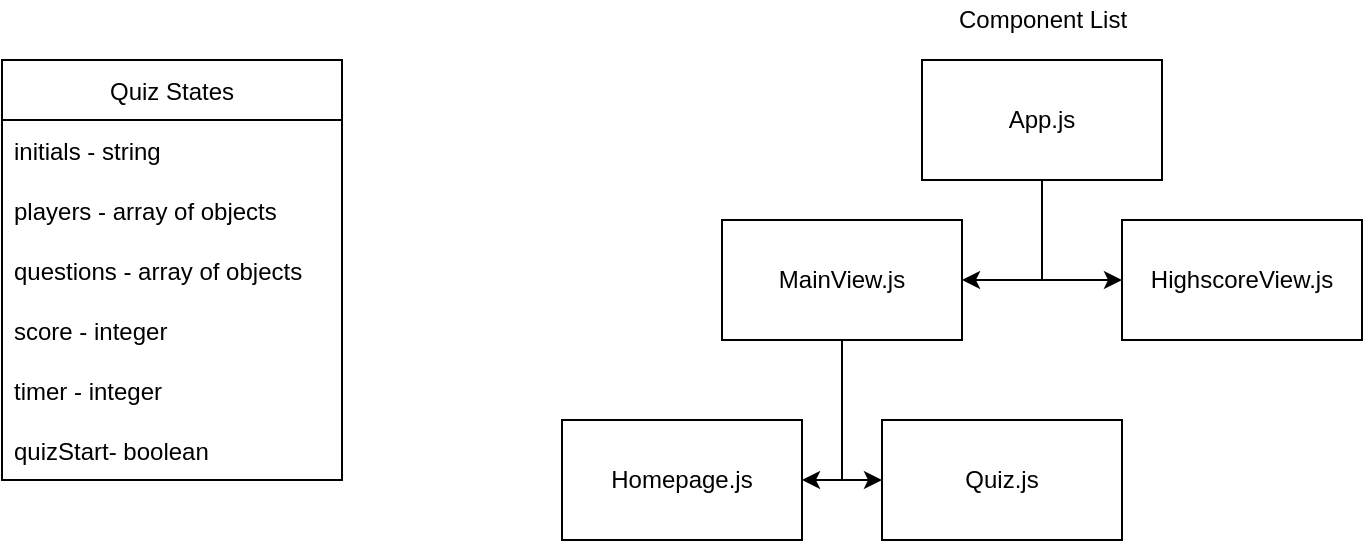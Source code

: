 <mxfile version="17.4.1" type="github" pages="3">
  <diagram id="Ps3tq3tIgRGYSCBPlIF2" name="Page-1">
    <mxGraphModel dx="1278" dy="547" grid="1" gridSize="10" guides="1" tooltips="1" connect="1" arrows="1" fold="1" page="1" pageScale="1" pageWidth="850" pageHeight="1100" math="0" shadow="0">
      <root>
        <mxCell id="0" />
        <mxCell id="1" parent="0" />
        <mxCell id="mA9CRIy4zPAxYZw8Z5ou-5" value="Quiz States" style="swimlane;fontStyle=0;childLayout=stackLayout;horizontal=1;startSize=30;horizontalStack=0;resizeParent=1;resizeParentMax=0;resizeLast=0;collapsible=1;marginBottom=0;" parent="1" vertex="1">
          <mxGeometry x="40" y="40" width="170" height="210" as="geometry" />
        </mxCell>
        <mxCell id="mA9CRIy4zPAxYZw8Z5ou-7" value="initials - string" style="text;strokeColor=none;fillColor=none;align=left;verticalAlign=middle;spacingLeft=4;spacingRight=4;overflow=hidden;points=[[0,0.5],[1,0.5]];portConstraint=eastwest;rotatable=0;" parent="mA9CRIy4zPAxYZw8Z5ou-5" vertex="1">
          <mxGeometry y="30" width="170" height="30" as="geometry" />
        </mxCell>
        <mxCell id="mA9CRIy4zPAxYZw8Z5ou-11" value="players - array of objects" style="text;strokeColor=none;fillColor=none;align=left;verticalAlign=middle;spacingLeft=4;spacingRight=4;overflow=hidden;points=[[0,0.5],[1,0.5]];portConstraint=eastwest;rotatable=0;" parent="mA9CRIy4zPAxYZw8Z5ou-5" vertex="1">
          <mxGeometry y="60" width="170" height="30" as="geometry" />
        </mxCell>
        <mxCell id="mA9CRIy4zPAxYZw8Z5ou-12" value="questions - array of objects" style="text;strokeColor=none;fillColor=none;align=left;verticalAlign=middle;spacingLeft=4;spacingRight=4;overflow=hidden;points=[[0,0.5],[1,0.5]];portConstraint=eastwest;rotatable=0;" parent="mA9CRIy4zPAxYZw8Z5ou-5" vertex="1">
          <mxGeometry y="90" width="170" height="30" as="geometry" />
        </mxCell>
        <mxCell id="mA9CRIy4zPAxYZw8Z5ou-13" value="score - integer" style="text;strokeColor=none;fillColor=none;align=left;verticalAlign=middle;spacingLeft=4;spacingRight=4;overflow=hidden;points=[[0,0.5],[1,0.5]];portConstraint=eastwest;rotatable=0;" parent="mA9CRIy4zPAxYZw8Z5ou-5" vertex="1">
          <mxGeometry y="120" width="170" height="30" as="geometry" />
        </mxCell>
        <mxCell id="D5NZxDxFGOF6Xl7ngLOL-12" value="timer - integer" style="text;strokeColor=none;fillColor=none;align=left;verticalAlign=middle;spacingLeft=4;spacingRight=4;overflow=hidden;points=[[0,0.5],[1,0.5]];portConstraint=eastwest;rotatable=0;" parent="mA9CRIy4zPAxYZw8Z5ou-5" vertex="1">
          <mxGeometry y="150" width="170" height="30" as="geometry" />
        </mxCell>
        <mxCell id="mA9CRIy4zPAxYZw8Z5ou-14" value="quizStart- boolean" style="text;strokeColor=none;fillColor=none;align=left;verticalAlign=middle;spacingLeft=4;spacingRight=4;overflow=hidden;points=[[0,0.5],[1,0.5]];portConstraint=eastwest;rotatable=0;" parent="mA9CRIy4zPAxYZw8Z5ou-5" vertex="1">
          <mxGeometry y="180" width="170" height="30" as="geometry" />
        </mxCell>
        <mxCell id="D5NZxDxFGOF6Xl7ngLOL-6" style="edgeStyle=orthogonalEdgeStyle;rounded=0;orthogonalLoop=1;jettySize=auto;html=1;exitX=0.5;exitY=1;exitDx=0;exitDy=0;entryX=1;entryY=0.5;entryDx=0;entryDy=0;" parent="1" source="D5NZxDxFGOF6Xl7ngLOL-1" target="D5NZxDxFGOF6Xl7ngLOL-2" edge="1">
          <mxGeometry relative="1" as="geometry" />
        </mxCell>
        <mxCell id="D5NZxDxFGOF6Xl7ngLOL-7" style="edgeStyle=orthogonalEdgeStyle;rounded=0;orthogonalLoop=1;jettySize=auto;html=1;exitX=0.5;exitY=1;exitDx=0;exitDy=0;entryX=0;entryY=0.5;entryDx=0;entryDy=0;" parent="1" source="D5NZxDxFGOF6Xl7ngLOL-1" target="D5NZxDxFGOF6Xl7ngLOL-3" edge="1">
          <mxGeometry relative="1" as="geometry" />
        </mxCell>
        <mxCell id="D5NZxDxFGOF6Xl7ngLOL-1" value="App.js" style="rounded=0;whiteSpace=wrap;html=1;" parent="1" vertex="1">
          <mxGeometry x="500" y="40" width="120" height="60" as="geometry" />
        </mxCell>
        <mxCell id="D5NZxDxFGOF6Xl7ngLOL-8" style="edgeStyle=orthogonalEdgeStyle;rounded=0;orthogonalLoop=1;jettySize=auto;html=1;exitX=0.5;exitY=1;exitDx=0;exitDy=0;entryX=1;entryY=0.5;entryDx=0;entryDy=0;" parent="1" source="D5NZxDxFGOF6Xl7ngLOL-2" target="D5NZxDxFGOF6Xl7ngLOL-4" edge="1">
          <mxGeometry relative="1" as="geometry" />
        </mxCell>
        <mxCell id="D5NZxDxFGOF6Xl7ngLOL-9" style="edgeStyle=orthogonalEdgeStyle;rounded=0;orthogonalLoop=1;jettySize=auto;html=1;exitX=0.5;exitY=1;exitDx=0;exitDy=0;entryX=0;entryY=0.5;entryDx=0;entryDy=0;" parent="1" source="D5NZxDxFGOF6Xl7ngLOL-2" target="D5NZxDxFGOF6Xl7ngLOL-5" edge="1">
          <mxGeometry relative="1" as="geometry" />
        </mxCell>
        <mxCell id="D5NZxDxFGOF6Xl7ngLOL-2" value="MainView.js" style="rounded=0;whiteSpace=wrap;html=1;" parent="1" vertex="1">
          <mxGeometry x="400" y="120" width="120" height="60" as="geometry" />
        </mxCell>
        <mxCell id="D5NZxDxFGOF6Xl7ngLOL-3" value="HighscoreView.js" style="rounded=0;whiteSpace=wrap;html=1;" parent="1" vertex="1">
          <mxGeometry x="600" y="120" width="120" height="60" as="geometry" />
        </mxCell>
        <mxCell id="D5NZxDxFGOF6Xl7ngLOL-4" value="Homepage.js" style="rounded=0;whiteSpace=wrap;html=1;" parent="1" vertex="1">
          <mxGeometry x="320" y="220" width="120" height="60" as="geometry" />
        </mxCell>
        <mxCell id="D5NZxDxFGOF6Xl7ngLOL-5" value="Quiz.js" style="rounded=0;whiteSpace=wrap;html=1;" parent="1" vertex="1">
          <mxGeometry x="480" y="220" width="120" height="60" as="geometry" />
        </mxCell>
        <mxCell id="D5NZxDxFGOF6Xl7ngLOL-10" value="Component List" style="text;html=1;align=center;verticalAlign=middle;resizable=0;points=[];autosize=1;strokeColor=none;fillColor=none;" parent="1" vertex="1">
          <mxGeometry x="510" y="10" width="100" height="20" as="geometry" />
        </mxCell>
      </root>
    </mxGraphModel>
  </diagram>
  <diagram id="X07JbIi_EYDoqhOqBPT3" name="Logic">
    <mxGraphModel dx="1422" dy="882" grid="1" gridSize="10" guides="1" tooltips="1" connect="1" arrows="1" fold="1" page="1" pageScale="1" pageWidth="850" pageHeight="1100" math="0" shadow="0">
      <root>
        <mxCell id="0" />
        <mxCell id="1" parent="0" />
        <mxCell id="FbQy3OXHXuqWPngcf7AT-6" style="edgeStyle=orthogonalEdgeStyle;rounded=0;orthogonalLoop=1;jettySize=auto;html=1;exitX=0.5;exitY=1;exitDx=0;exitDy=0;entryX=0.5;entryY=0;entryDx=0;entryDy=0;" edge="1" parent="1" source="FbQy3OXHXuqWPngcf7AT-4" target="FbQy3OXHXuqWPngcf7AT-5">
          <mxGeometry relative="1" as="geometry" />
        </mxCell>
        <mxCell id="FbQy3OXHXuqWPngcf7AT-4" value="Main.js" style="ellipse;whiteSpace=wrap;html=1;" vertex="1" parent="1">
          <mxGeometry x="110" y="40" width="120" height="80" as="geometry" />
        </mxCell>
        <mxCell id="FbQy3OXHXuqWPngcf7AT-9" style="edgeStyle=orthogonalEdgeStyle;rounded=0;orthogonalLoop=1;jettySize=auto;html=1;exitX=0.5;exitY=1;exitDx=0;exitDy=0;entryX=1;entryY=0.5;entryDx=0;entryDy=0;" edge="1" parent="1" source="FbQy3OXHXuqWPngcf7AT-5" target="FbQy3OXHXuqWPngcf7AT-7">
          <mxGeometry relative="1" as="geometry" />
        </mxCell>
        <mxCell id="FbQy3OXHXuqWPngcf7AT-10" style="edgeStyle=orthogonalEdgeStyle;rounded=0;orthogonalLoop=1;jettySize=auto;html=1;exitX=0.5;exitY=1;exitDx=0;exitDy=0;entryX=0;entryY=0.5;entryDx=0;entryDy=0;" edge="1" parent="1" source="FbQy3OXHXuqWPngcf7AT-5" target="FbQy3OXHXuqWPngcf7AT-8">
          <mxGeometry relative="1" as="geometry" />
        </mxCell>
        <mxCell id="FbQy3OXHXuqWPngcf7AT-5" value="quizStart?" style="shape=parallelogram;perimeter=parallelogramPerimeter;whiteSpace=wrap;html=1;fixedSize=1;" vertex="1" parent="1">
          <mxGeometry x="110" y="140" width="120" height="60" as="geometry" />
        </mxCell>
        <mxCell id="zcNcEUFTHm9cvG8WcRFR-1" style="edgeStyle=orthogonalEdgeStyle;rounded=0;orthogonalLoop=1;jettySize=auto;html=1;exitX=0.5;exitY=1;exitDx=0;exitDy=0;entryX=0.5;entryY=0;entryDx=0;entryDy=0;" edge="1" parent="1" source="FbQy3OXHXuqWPngcf7AT-7" target="S-hsjs4qsV7bBLHkBmbc-2">
          <mxGeometry relative="1" as="geometry">
            <mxPoint x="90" y="360" as="targetPoint" />
          </mxGeometry>
        </mxCell>
        <mxCell id="FbQy3OXHXuqWPngcf7AT-7" value="Yes" style="rhombus;whiteSpace=wrap;html=1;" vertex="1" parent="1">
          <mxGeometry x="50" y="250" width="80" height="80" as="geometry" />
        </mxCell>
        <mxCell id="zcNcEUFTHm9cvG8WcRFR-3" style="edgeStyle=orthogonalEdgeStyle;rounded=0;orthogonalLoop=1;jettySize=auto;html=1;exitX=0.5;exitY=1;exitDx=0;exitDy=0;entryX=0.5;entryY=0;entryDx=0;entryDy=0;" edge="1" parent="1" source="FbQy3OXHXuqWPngcf7AT-8" target="S-hsjs4qsV7bBLHkBmbc-3">
          <mxGeometry relative="1" as="geometry">
            <mxPoint x="250" y="360" as="targetPoint" />
          </mxGeometry>
        </mxCell>
        <mxCell id="FbQy3OXHXuqWPngcf7AT-8" value="No" style="rhombus;whiteSpace=wrap;html=1;" vertex="1" parent="1">
          <mxGeometry x="210" y="250" width="80" height="80" as="geometry" />
        </mxCell>
        <mxCell id="S-hsjs4qsV7bBLHkBmbc-2" value="&lt;span&gt;Display Quiz.js&lt;/span&gt;" style="ellipse;whiteSpace=wrap;html=1;" vertex="1" parent="1">
          <mxGeometry x="30" y="380" width="120" height="80" as="geometry" />
        </mxCell>
        <mxCell id="S-hsjs4qsV7bBLHkBmbc-3" value="&lt;span&gt;Show Homepage.js&lt;/span&gt;" style="ellipse;whiteSpace=wrap;html=1;" vertex="1" parent="1">
          <mxGeometry x="190" y="380" width="120" height="80" as="geometry" />
        </mxCell>
        <mxCell id="S-hsjs4qsV7bBLHkBmbc-7" style="edgeStyle=orthogonalEdgeStyle;rounded=0;orthogonalLoop=1;jettySize=auto;html=1;exitX=0.5;exitY=1;exitDx=0;exitDy=0;entryX=1;entryY=0.5;entryDx=0;entryDy=0;" edge="1" parent="1" source="S-hsjs4qsV7bBLHkBmbc-4" target="S-hsjs4qsV7bBLHkBmbc-5">
          <mxGeometry relative="1" as="geometry" />
        </mxCell>
        <mxCell id="S-hsjs4qsV7bBLHkBmbc-8" style="edgeStyle=orthogonalEdgeStyle;rounded=0;orthogonalLoop=1;jettySize=auto;html=1;exitX=0.5;exitY=1;exitDx=0;exitDy=0;entryX=0;entryY=0.5;entryDx=0;entryDy=0;" edge="1" parent="1" source="S-hsjs4qsV7bBLHkBmbc-4" target="S-hsjs4qsV7bBLHkBmbc-6">
          <mxGeometry relative="1" as="geometry" />
        </mxCell>
        <mxCell id="S-hsjs4qsV7bBLHkBmbc-4" value="Buttons" style="ellipse;whiteSpace=wrap;html=1;" vertex="1" parent="1">
          <mxGeometry x="520" y="40" width="120" height="80" as="geometry" />
        </mxCell>
        <mxCell id="S-hsjs4qsV7bBLHkBmbc-10" style="edgeStyle=orthogonalEdgeStyle;rounded=0;orthogonalLoop=1;jettySize=auto;html=1;exitX=0.5;exitY=1;exitDx=0;exitDy=0;entryX=0.5;entryY=0;entryDx=0;entryDy=0;" edge="1" parent="1" source="S-hsjs4qsV7bBLHkBmbc-5" target="S-hsjs4qsV7bBLHkBmbc-9">
          <mxGeometry relative="1" as="geometry" />
        </mxCell>
        <mxCell id="S-hsjs4qsV7bBLHkBmbc-5" value="Start button" style="rounded=0;whiteSpace=wrap;html=1;" vertex="1" parent="1">
          <mxGeometry x="440" y="160" width="120" height="60" as="geometry" />
        </mxCell>
        <mxCell id="S-hsjs4qsV7bBLHkBmbc-14" style="edgeStyle=orthogonalEdgeStyle;rounded=0;orthogonalLoop=1;jettySize=auto;html=1;exitX=0.5;exitY=1;exitDx=0;exitDy=0;entryX=0.5;entryY=0;entryDx=0;entryDy=0;" edge="1" parent="1" source="S-hsjs4qsV7bBLHkBmbc-6" target="S-hsjs4qsV7bBLHkBmbc-13">
          <mxGeometry relative="1" as="geometry" />
        </mxCell>
        <mxCell id="S-hsjs4qsV7bBLHkBmbc-6" value="Highscore button" style="rounded=0;whiteSpace=wrap;html=1;" vertex="1" parent="1">
          <mxGeometry x="600" y="160" width="120" height="60" as="geometry" />
        </mxCell>
        <mxCell id="S-hsjs4qsV7bBLHkBmbc-12" style="edgeStyle=orthogonalEdgeStyle;rounded=0;orthogonalLoop=1;jettySize=auto;html=1;exitX=0.5;exitY=1;exitDx=0;exitDy=0;entryX=0.5;entryY=0;entryDx=0;entryDy=0;" edge="1" parent="1" source="S-hsjs4qsV7bBLHkBmbc-9" target="S-hsjs4qsV7bBLHkBmbc-11">
          <mxGeometry relative="1" as="geometry" />
        </mxCell>
        <mxCell id="S-hsjs4qsV7bBLHkBmbc-9" value="Click start" style="shape=parallelogram;perimeter=parallelogramPerimeter;whiteSpace=wrap;html=1;fixedSize=1;" vertex="1" parent="1">
          <mxGeometry x="440" y="250" width="120" height="60" as="geometry" />
        </mxCell>
        <mxCell id="5V4dlAd74O5wEWOTwZHI-4" value="" style="edgeStyle=orthogonalEdgeStyle;rounded=0;orthogonalLoop=1;jettySize=auto;html=1;" edge="1" parent="1" source="S-hsjs4qsV7bBLHkBmbc-11" target="5V4dlAd74O5wEWOTwZHI-3">
          <mxGeometry relative="1" as="geometry" />
        </mxCell>
        <mxCell id="S-hsjs4qsV7bBLHkBmbc-11" value="quizStart = true;" style="shape=parallelogram;perimeter=parallelogramPerimeter;whiteSpace=wrap;html=1;fixedSize=1;" vertex="1" parent="1">
          <mxGeometry x="440" y="340" width="120" height="60" as="geometry" />
        </mxCell>
        <mxCell id="S-hsjs4qsV7bBLHkBmbc-16" style="edgeStyle=orthogonalEdgeStyle;rounded=0;orthogonalLoop=1;jettySize=auto;html=1;exitX=0.5;exitY=1;exitDx=0;exitDy=0;entryX=0.5;entryY=0;entryDx=0;entryDy=0;" edge="1" parent="1" source="S-hsjs4qsV7bBLHkBmbc-13" target="5V4dlAd74O5wEWOTwZHI-1">
          <mxGeometry relative="1" as="geometry">
            <mxPoint x="660" y="340" as="targetPoint" />
          </mxGeometry>
        </mxCell>
        <mxCell id="S-hsjs4qsV7bBLHkBmbc-13" value="Click highscore" style="shape=parallelogram;perimeter=parallelogramPerimeter;whiteSpace=wrap;html=1;fixedSize=1;" vertex="1" parent="1">
          <mxGeometry x="600" y="250" width="120" height="60" as="geometry" />
        </mxCell>
        <mxCell id="5V4dlAd74O5wEWOTwZHI-1" value="&lt;span&gt;Display HighscoreView component&lt;/span&gt;" style="ellipse;whiteSpace=wrap;html=1;" vertex="1" parent="1">
          <mxGeometry x="600" y="330" width="120" height="80" as="geometry" />
        </mxCell>
        <mxCell id="5V4dlAd74O5wEWOTwZHI-3" value="&lt;span&gt;Display Quiz component&lt;/span&gt;" style="ellipse;whiteSpace=wrap;html=1;" vertex="1" parent="1">
          <mxGeometry x="440" y="440" width="120" height="80" as="geometry" />
        </mxCell>
        <mxCell id="5V4dlAd74O5wEWOTwZHI-7" value="" style="edgeStyle=orthogonalEdgeStyle;rounded=0;orthogonalLoop=1;jettySize=auto;html=1;exitX=0.5;exitY=1;exitDx=0;exitDy=0;" edge="1" parent="1" source="5V4dlAd74O5wEWOTwZHI-5" target="5V4dlAd74O5wEWOTwZHI-6">
          <mxGeometry relative="1" as="geometry">
            <Array as="points">
              <mxPoint x="130" y="810" />
              <mxPoint x="410" y="810" />
            </Array>
          </mxGeometry>
        </mxCell>
        <mxCell id="5V4dlAd74O5wEWOTwZHI-12" style="edgeStyle=orthogonalEdgeStyle;rounded=0;orthogonalLoop=1;jettySize=auto;html=1;exitX=0.5;exitY=1;exitDx=0;exitDy=0;entryX=0.5;entryY=0;entryDx=0;entryDy=0;" edge="1" parent="1" source="5V4dlAd74O5wEWOTwZHI-5" target="5V4dlAd74O5wEWOTwZHI-10">
          <mxGeometry relative="1" as="geometry" />
        </mxCell>
        <mxCell id="5V4dlAd74O5wEWOTwZHI-14" style="edgeStyle=orthogonalEdgeStyle;rounded=0;orthogonalLoop=1;jettySize=auto;html=1;exitX=0.5;exitY=1;exitDx=0;exitDy=0;startArrow=none;" edge="1" parent="1" source="5V4dlAd74O5wEWOTwZHI-33" target="5V4dlAd74O5wEWOTwZHI-13">
          <mxGeometry relative="1" as="geometry">
            <Array as="points">
              <mxPoint x="130" y="810" />
              <mxPoint x="270" y="810" />
            </Array>
          </mxGeometry>
        </mxCell>
        <mxCell id="5V4dlAd74O5wEWOTwZHI-5" value="Quiz.js" style="ellipse;whiteSpace=wrap;html=1;" vertex="1" parent="1">
          <mxGeometry x="70" y="510" width="120" height="80" as="geometry" />
        </mxCell>
        <mxCell id="5V4dlAd74O5wEWOTwZHI-9" value="" style="edgeStyle=orthogonalEdgeStyle;rounded=0;orthogonalLoop=1;jettySize=auto;html=1;" edge="1" parent="1" source="5V4dlAd74O5wEWOTwZHI-6" target="5V4dlAd74O5wEWOTwZHI-8">
          <mxGeometry relative="1" as="geometry" />
        </mxCell>
        <mxCell id="5V4dlAd74O5wEWOTwZHI-6" value="Display Question" style="rounded=0;whiteSpace=wrap;html=1;direction=west;" vertex="1" parent="1">
          <mxGeometry x="350" y="860" width="120" height="60" as="geometry" />
        </mxCell>
        <mxCell id="5V4dlAd74O5wEWOTwZHI-16" style="edgeStyle=orthogonalEdgeStyle;rounded=0;orthogonalLoop=1;jettySize=auto;html=1;exitX=0.5;exitY=1;exitDx=0;exitDy=0;entryX=0.5;entryY=0;entryDx=0;entryDy=0;" edge="1" parent="1" source="5V4dlAd74O5wEWOTwZHI-8" target="5V4dlAd74O5wEWOTwZHI-15">
          <mxGeometry relative="1" as="geometry" />
        </mxCell>
        <mxCell id="5V4dlAd74O5wEWOTwZHI-8" value="Display answers" style="whiteSpace=wrap;html=1;rounded=0;" vertex="1" parent="1">
          <mxGeometry x="350" y="950" width="120" height="60" as="geometry" />
        </mxCell>
        <mxCell id="5V4dlAd74O5wEWOTwZHI-10" value="Display Score" style="whiteSpace=wrap;html=1;" vertex="1" parent="1">
          <mxGeometry x="70" y="860" width="120" height="60" as="geometry" />
        </mxCell>
        <mxCell id="5V4dlAd74O5wEWOTwZHI-13" value="Display Timer" style="whiteSpace=wrap;html=1;" vertex="1" parent="1">
          <mxGeometry x="210" y="860" width="120" height="60" as="geometry" />
        </mxCell>
        <mxCell id="5V4dlAd74O5wEWOTwZHI-19" style="edgeStyle=orthogonalEdgeStyle;rounded=0;orthogonalLoop=1;jettySize=auto;html=1;exitX=0.5;exitY=1;exitDx=0;exitDy=0;entryX=0;entryY=0.5;entryDx=0;entryDy=0;" edge="1" parent="1" source="5V4dlAd74O5wEWOTwZHI-15" target="5V4dlAd74O5wEWOTwZHI-18">
          <mxGeometry relative="1" as="geometry" />
        </mxCell>
        <mxCell id="5V4dlAd74O5wEWOTwZHI-20" style="edgeStyle=orthogonalEdgeStyle;rounded=0;orthogonalLoop=1;jettySize=auto;html=1;exitX=0.5;exitY=1;exitDx=0;exitDy=0;entryX=1;entryY=0.5;entryDx=0;entryDy=0;" edge="1" parent="1" source="5V4dlAd74O5wEWOTwZHI-15" target="5V4dlAd74O5wEWOTwZHI-17">
          <mxGeometry relative="1" as="geometry" />
        </mxCell>
        <mxCell id="5V4dlAd74O5wEWOTwZHI-15" value="User clicks question" style="shape=parallelogram;perimeter=parallelogramPerimeter;whiteSpace=wrap;html=1;fixedSize=1;" vertex="1" parent="1">
          <mxGeometry x="340" y="1050" width="140" height="60" as="geometry" />
        </mxCell>
        <mxCell id="5V4dlAd74O5wEWOTwZHI-22" value="" style="edgeStyle=orthogonalEdgeStyle;rounded=0;orthogonalLoop=1;jettySize=auto;html=1;" edge="1" parent="1" source="5V4dlAd74O5wEWOTwZHI-17" target="5V4dlAd74O5wEWOTwZHI-21">
          <mxGeometry relative="1" as="geometry" />
        </mxCell>
        <mxCell id="5V4dlAd74O5wEWOTwZHI-17" value="Correct" style="rhombus;whiteSpace=wrap;html=1;" vertex="1" parent="1">
          <mxGeometry x="300" y="1120" width="80" height="80" as="geometry" />
        </mxCell>
        <mxCell id="5V4dlAd74O5wEWOTwZHI-24" value="" style="edgeStyle=orthogonalEdgeStyle;rounded=0;orthogonalLoop=1;jettySize=auto;html=1;" edge="1" parent="1" source="5V4dlAd74O5wEWOTwZHI-18" target="5V4dlAd74O5wEWOTwZHI-23">
          <mxGeometry relative="1" as="geometry" />
        </mxCell>
        <mxCell id="5V4dlAd74O5wEWOTwZHI-18" value="Wrong" style="rhombus;whiteSpace=wrap;html=1;" vertex="1" parent="1">
          <mxGeometry x="440" y="1120" width="80" height="80" as="geometry" />
        </mxCell>
        <mxCell id="5V4dlAd74O5wEWOTwZHI-26" style="edgeStyle=orthogonalEdgeStyle;rounded=0;orthogonalLoop=1;jettySize=auto;html=1;exitX=0;exitY=0.5;exitDx=0;exitDy=0;entryX=0;entryY=0.5;entryDx=0;entryDy=0;" edge="1" parent="1" source="5V4dlAd74O5wEWOTwZHI-21" target="5V4dlAd74O5wEWOTwZHI-25">
          <mxGeometry relative="1" as="geometry" />
        </mxCell>
        <mxCell id="5V4dlAd74O5wEWOTwZHI-21" value="Reveal correct, add point to score, change question" style="whiteSpace=wrap;html=1;" vertex="1" parent="1">
          <mxGeometry x="150" y="1130" width="120" height="60" as="geometry" />
        </mxCell>
        <mxCell id="5V4dlAd74O5wEWOTwZHI-27" style="edgeStyle=orthogonalEdgeStyle;rounded=0;orthogonalLoop=1;jettySize=auto;html=1;exitX=1;exitY=0.5;exitDx=0;exitDy=0;entryX=1;entryY=0.5;entryDx=0;entryDy=0;" edge="1" parent="1" source="5V4dlAd74O5wEWOTwZHI-23" target="5V4dlAd74O5wEWOTwZHI-25">
          <mxGeometry relative="1" as="geometry" />
        </mxCell>
        <mxCell id="5V4dlAd74O5wEWOTwZHI-23" value="Reveal correct, subtract 2 seconds from timer, change question" style="whiteSpace=wrap;html=1;" vertex="1" parent="1">
          <mxGeometry x="580" y="1130" width="120" height="60" as="geometry" />
        </mxCell>
        <mxCell id="5V4dlAd74O5wEWOTwZHI-29" value="" style="edgeStyle=orthogonalEdgeStyle;rounded=0;orthogonalLoop=1;jettySize=auto;html=1;" edge="1" parent="1" source="5V4dlAd74O5wEWOTwZHI-25" target="5V4dlAd74O5wEWOTwZHI-28">
          <mxGeometry relative="1" as="geometry" />
        </mxCell>
        <mxCell id="5V4dlAd74O5wEWOTwZHI-25" value="Timer ends/All questions answered" style="rounded=0;whiteSpace=wrap;html=1;" vertex="1" parent="1">
          <mxGeometry x="350" y="1230" width="120" height="60" as="geometry" />
        </mxCell>
        <mxCell id="5V4dlAd74O5wEWOTwZHI-28" value="Display ending message, display Highscore component" style="ellipse;whiteSpace=wrap;html=1;" vertex="1" parent="1">
          <mxGeometry x="342.5" y="1320" width="135" height="90" as="geometry" />
        </mxCell>
        <mxCell id="5V4dlAd74O5wEWOTwZHI-32" value="" style="edgeStyle=orthogonalEdgeStyle;rounded=0;orthogonalLoop=1;jettySize=auto;html=1;" edge="1" parent="1" source="5V4dlAd74O5wEWOTwZHI-30" target="5V4dlAd74O5wEWOTwZHI-31">
          <mxGeometry relative="1" as="geometry" />
        </mxCell>
        <mxCell id="5V4dlAd74O5wEWOTwZHI-39" style="edgeStyle=orthogonalEdgeStyle;rounded=0;orthogonalLoop=1;jettySize=auto;html=1;exitX=1;exitY=0.5;exitDx=0;exitDy=0;" edge="1" parent="1" source="5V4dlAd74O5wEWOTwZHI-30" target="5V4dlAd74O5wEWOTwZHI-37">
          <mxGeometry relative="1" as="geometry" />
        </mxCell>
        <mxCell id="5V4dlAd74O5wEWOTwZHI-30" value="Highscore.js" style="ellipse;whiteSpace=wrap;html=1;" vertex="1" parent="1">
          <mxGeometry x="350" y="1470" width="120" height="80" as="geometry" />
        </mxCell>
        <mxCell id="5V4dlAd74O5wEWOTwZHI-36" value="" style="edgeStyle=orthogonalEdgeStyle;rounded=0;orthogonalLoop=1;jettySize=auto;html=1;" edge="1" parent="1" source="5V4dlAd74O5wEWOTwZHI-31" target="5V4dlAd74O5wEWOTwZHI-35">
          <mxGeometry relative="1" as="geometry" />
        </mxCell>
        <mxCell id="5V4dlAd74O5wEWOTwZHI-31" value="Fetch top 10 scores from database" style="whiteSpace=wrap;html=1;" vertex="1" parent="1">
          <mxGeometry x="350" y="1580" width="120" height="60" as="geometry" />
        </mxCell>
        <mxCell id="5V4dlAd74O5wEWOTwZHI-33" value="Fetch questions from database" style="rounded=0;whiteSpace=wrap;html=1;" vertex="1" parent="1">
          <mxGeometry x="70" y="670" width="120" height="60" as="geometry" />
        </mxCell>
        <mxCell id="5V4dlAd74O5wEWOTwZHI-34" value="" style="edgeStyle=orthogonalEdgeStyle;rounded=0;orthogonalLoop=1;jettySize=auto;html=1;exitX=0.5;exitY=1;exitDx=0;exitDy=0;endArrow=none;" edge="1" parent="1" source="5V4dlAd74O5wEWOTwZHI-5" target="5V4dlAd74O5wEWOTwZHI-33">
          <mxGeometry relative="1" as="geometry">
            <mxPoint x="130" y="590" as="sourcePoint" />
            <mxPoint x="270" y="860" as="targetPoint" />
            <Array as="points" />
          </mxGeometry>
        </mxCell>
        <mxCell id="5V4dlAd74O5wEWOTwZHI-35" value="Display scores in table" style="whiteSpace=wrap;html=1;" vertex="1" parent="1">
          <mxGeometry x="350" y="1670" width="120" height="60" as="geometry" />
        </mxCell>
        <mxCell id="5V4dlAd74O5wEWOTwZHI-42" value="" style="edgeStyle=orthogonalEdgeStyle;rounded=0;orthogonalLoop=1;jettySize=auto;html=1;" edge="1" parent="1" source="5V4dlAd74O5wEWOTwZHI-37" target="5V4dlAd74O5wEWOTwZHI-41">
          <mxGeometry relative="1" as="geometry" />
        </mxCell>
        <mxCell id="5V4dlAd74O5wEWOTwZHI-37" value="User inputs initials and submits" style="shape=parallelogram;perimeter=parallelogramPerimeter;whiteSpace=wrap;html=1;fixedSize=1;" vertex="1" parent="1">
          <mxGeometry x="510" y="1580" width="160" height="60" as="geometry" />
        </mxCell>
        <mxCell id="5V4dlAd74O5wEWOTwZHI-44" value="" style="edgeStyle=orthogonalEdgeStyle;rounded=0;orthogonalLoop=1;jettySize=auto;html=1;" edge="1" parent="1" source="5V4dlAd74O5wEWOTwZHI-41" target="5V4dlAd74O5wEWOTwZHI-43">
          <mxGeometry relative="1" as="geometry" />
        </mxCell>
        <mxCell id="5V4dlAd74O5wEWOTwZHI-41" value="Update database with score, re-fetch top 10 scores" style="rounded=0;whiteSpace=wrap;html=1;" vertex="1" parent="1">
          <mxGeometry x="530" y="1670" width="120" height="60" as="geometry" />
        </mxCell>
        <mxCell id="5V4dlAd74O5wEWOTwZHI-43" value="Display scores in table" style="ellipse;whiteSpace=wrap;html=1;rounded=0;" vertex="1" parent="1">
          <mxGeometry x="530" y="1810" width="120" height="60" as="geometry" />
        </mxCell>
      </root>
    </mxGraphModel>
  </diagram>
  <diagram id="0VSYd87WP-c1_T9s19or" name="Mongo DB Relations">
    <mxGraphModel dx="1278" dy="547" grid="1" gridSize="10" guides="1" tooltips="1" connect="1" arrows="1" fold="1" page="1" pageScale="1" pageWidth="850" pageHeight="1100" math="0" shadow="0">
      <root>
        <mxCell id="0" />
        <mxCell id="1" parent="0" />
      </root>
    </mxGraphModel>
  </diagram>
</mxfile>
